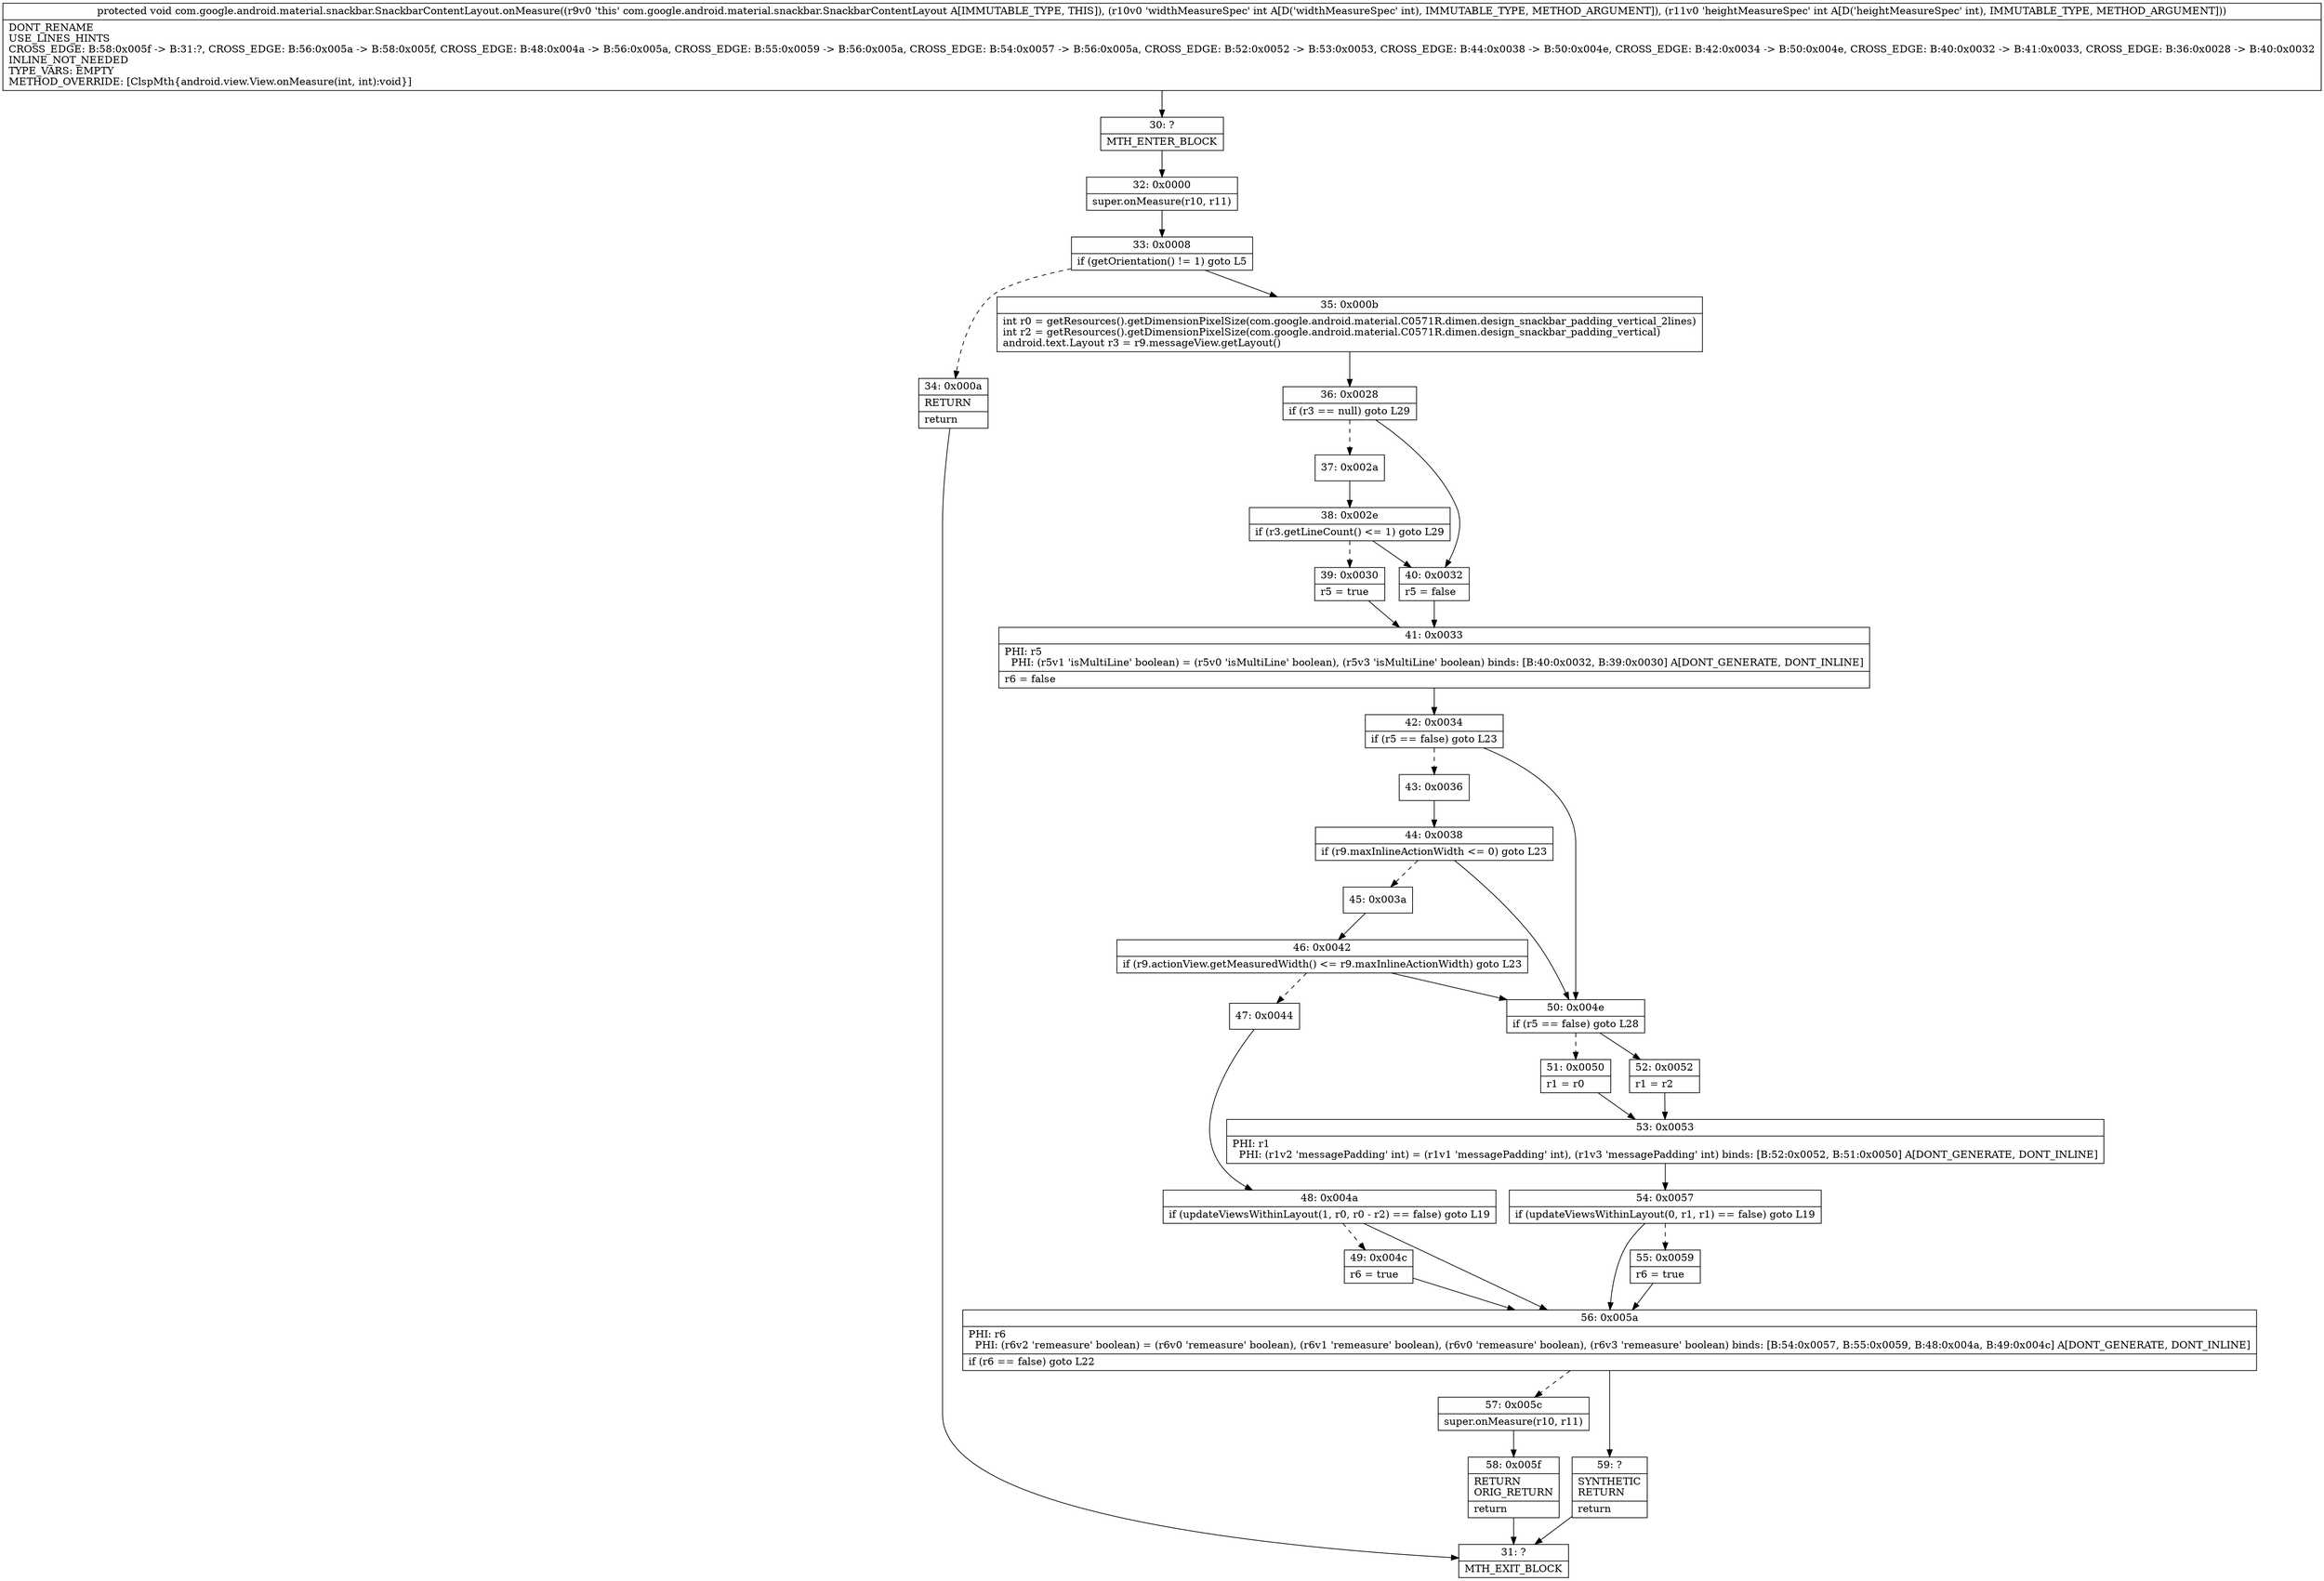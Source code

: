 digraph "CFG forcom.google.android.material.snackbar.SnackbarContentLayout.onMeasure(II)V" {
Node_30 [shape=record,label="{30\:\ ?|MTH_ENTER_BLOCK\l}"];
Node_32 [shape=record,label="{32\:\ 0x0000|super.onMeasure(r10, r11)\l}"];
Node_33 [shape=record,label="{33\:\ 0x0008|if (getOrientation() != 1) goto L5\l}"];
Node_34 [shape=record,label="{34\:\ 0x000a|RETURN\l|return\l}"];
Node_31 [shape=record,label="{31\:\ ?|MTH_EXIT_BLOCK\l}"];
Node_35 [shape=record,label="{35\:\ 0x000b|int r0 = getResources().getDimensionPixelSize(com.google.android.material.C0571R.dimen.design_snackbar_padding_vertical_2lines)\lint r2 = getResources().getDimensionPixelSize(com.google.android.material.C0571R.dimen.design_snackbar_padding_vertical)\landroid.text.Layout r3 = r9.messageView.getLayout()\l}"];
Node_36 [shape=record,label="{36\:\ 0x0028|if (r3 == null) goto L29\l}"];
Node_37 [shape=record,label="{37\:\ 0x002a}"];
Node_38 [shape=record,label="{38\:\ 0x002e|if (r3.getLineCount() \<= 1) goto L29\l}"];
Node_39 [shape=record,label="{39\:\ 0x0030|r5 = true\l}"];
Node_41 [shape=record,label="{41\:\ 0x0033|PHI: r5 \l  PHI: (r5v1 'isMultiLine' boolean) = (r5v0 'isMultiLine' boolean), (r5v3 'isMultiLine' boolean) binds: [B:40:0x0032, B:39:0x0030] A[DONT_GENERATE, DONT_INLINE]\l|r6 = false\l}"];
Node_42 [shape=record,label="{42\:\ 0x0034|if (r5 == false) goto L23\l}"];
Node_43 [shape=record,label="{43\:\ 0x0036}"];
Node_44 [shape=record,label="{44\:\ 0x0038|if (r9.maxInlineActionWidth \<= 0) goto L23\l}"];
Node_45 [shape=record,label="{45\:\ 0x003a}"];
Node_46 [shape=record,label="{46\:\ 0x0042|if (r9.actionView.getMeasuredWidth() \<= r9.maxInlineActionWidth) goto L23\l}"];
Node_47 [shape=record,label="{47\:\ 0x0044}"];
Node_48 [shape=record,label="{48\:\ 0x004a|if (updateViewsWithinLayout(1, r0, r0 \- r2) == false) goto L19\l}"];
Node_49 [shape=record,label="{49\:\ 0x004c|r6 = true\l}"];
Node_56 [shape=record,label="{56\:\ 0x005a|PHI: r6 \l  PHI: (r6v2 'remeasure' boolean) = (r6v0 'remeasure' boolean), (r6v1 'remeasure' boolean), (r6v0 'remeasure' boolean), (r6v3 'remeasure' boolean) binds: [B:54:0x0057, B:55:0x0059, B:48:0x004a, B:49:0x004c] A[DONT_GENERATE, DONT_INLINE]\l|if (r6 == false) goto L22\l}"];
Node_57 [shape=record,label="{57\:\ 0x005c|super.onMeasure(r10, r11)\l}"];
Node_58 [shape=record,label="{58\:\ 0x005f|RETURN\lORIG_RETURN\l|return\l}"];
Node_59 [shape=record,label="{59\:\ ?|SYNTHETIC\lRETURN\l|return\l}"];
Node_50 [shape=record,label="{50\:\ 0x004e|if (r5 == false) goto L28\l}"];
Node_51 [shape=record,label="{51\:\ 0x0050|r1 = r0\l}"];
Node_53 [shape=record,label="{53\:\ 0x0053|PHI: r1 \l  PHI: (r1v2 'messagePadding' int) = (r1v1 'messagePadding' int), (r1v3 'messagePadding' int) binds: [B:52:0x0052, B:51:0x0050] A[DONT_GENERATE, DONT_INLINE]\l}"];
Node_54 [shape=record,label="{54\:\ 0x0057|if (updateViewsWithinLayout(0, r1, r1) == false) goto L19\l}"];
Node_55 [shape=record,label="{55\:\ 0x0059|r6 = true\l}"];
Node_52 [shape=record,label="{52\:\ 0x0052|r1 = r2\l}"];
Node_40 [shape=record,label="{40\:\ 0x0032|r5 = false\l}"];
MethodNode[shape=record,label="{protected void com.google.android.material.snackbar.SnackbarContentLayout.onMeasure((r9v0 'this' com.google.android.material.snackbar.SnackbarContentLayout A[IMMUTABLE_TYPE, THIS]), (r10v0 'widthMeasureSpec' int A[D('widthMeasureSpec' int), IMMUTABLE_TYPE, METHOD_ARGUMENT]), (r11v0 'heightMeasureSpec' int A[D('heightMeasureSpec' int), IMMUTABLE_TYPE, METHOD_ARGUMENT]))  | DONT_RENAME\lUSE_LINES_HINTS\lCROSS_EDGE: B:58:0x005f \-\> B:31:?, CROSS_EDGE: B:56:0x005a \-\> B:58:0x005f, CROSS_EDGE: B:48:0x004a \-\> B:56:0x005a, CROSS_EDGE: B:55:0x0059 \-\> B:56:0x005a, CROSS_EDGE: B:54:0x0057 \-\> B:56:0x005a, CROSS_EDGE: B:52:0x0052 \-\> B:53:0x0053, CROSS_EDGE: B:44:0x0038 \-\> B:50:0x004e, CROSS_EDGE: B:42:0x0034 \-\> B:50:0x004e, CROSS_EDGE: B:40:0x0032 \-\> B:41:0x0033, CROSS_EDGE: B:36:0x0028 \-\> B:40:0x0032\lINLINE_NOT_NEEDED\lTYPE_VARS: EMPTY\lMETHOD_OVERRIDE: [ClspMth\{android.view.View.onMeasure(int, int):void\}]\l}"];
MethodNode -> Node_30;Node_30 -> Node_32;
Node_32 -> Node_33;
Node_33 -> Node_34[style=dashed];
Node_33 -> Node_35;
Node_34 -> Node_31;
Node_35 -> Node_36;
Node_36 -> Node_37[style=dashed];
Node_36 -> Node_40;
Node_37 -> Node_38;
Node_38 -> Node_39[style=dashed];
Node_38 -> Node_40;
Node_39 -> Node_41;
Node_41 -> Node_42;
Node_42 -> Node_43[style=dashed];
Node_42 -> Node_50;
Node_43 -> Node_44;
Node_44 -> Node_45[style=dashed];
Node_44 -> Node_50;
Node_45 -> Node_46;
Node_46 -> Node_47[style=dashed];
Node_46 -> Node_50;
Node_47 -> Node_48;
Node_48 -> Node_49[style=dashed];
Node_48 -> Node_56;
Node_49 -> Node_56;
Node_56 -> Node_57[style=dashed];
Node_56 -> Node_59;
Node_57 -> Node_58;
Node_58 -> Node_31;
Node_59 -> Node_31;
Node_50 -> Node_51[style=dashed];
Node_50 -> Node_52;
Node_51 -> Node_53;
Node_53 -> Node_54;
Node_54 -> Node_55[style=dashed];
Node_54 -> Node_56;
Node_55 -> Node_56;
Node_52 -> Node_53;
Node_40 -> Node_41;
}

